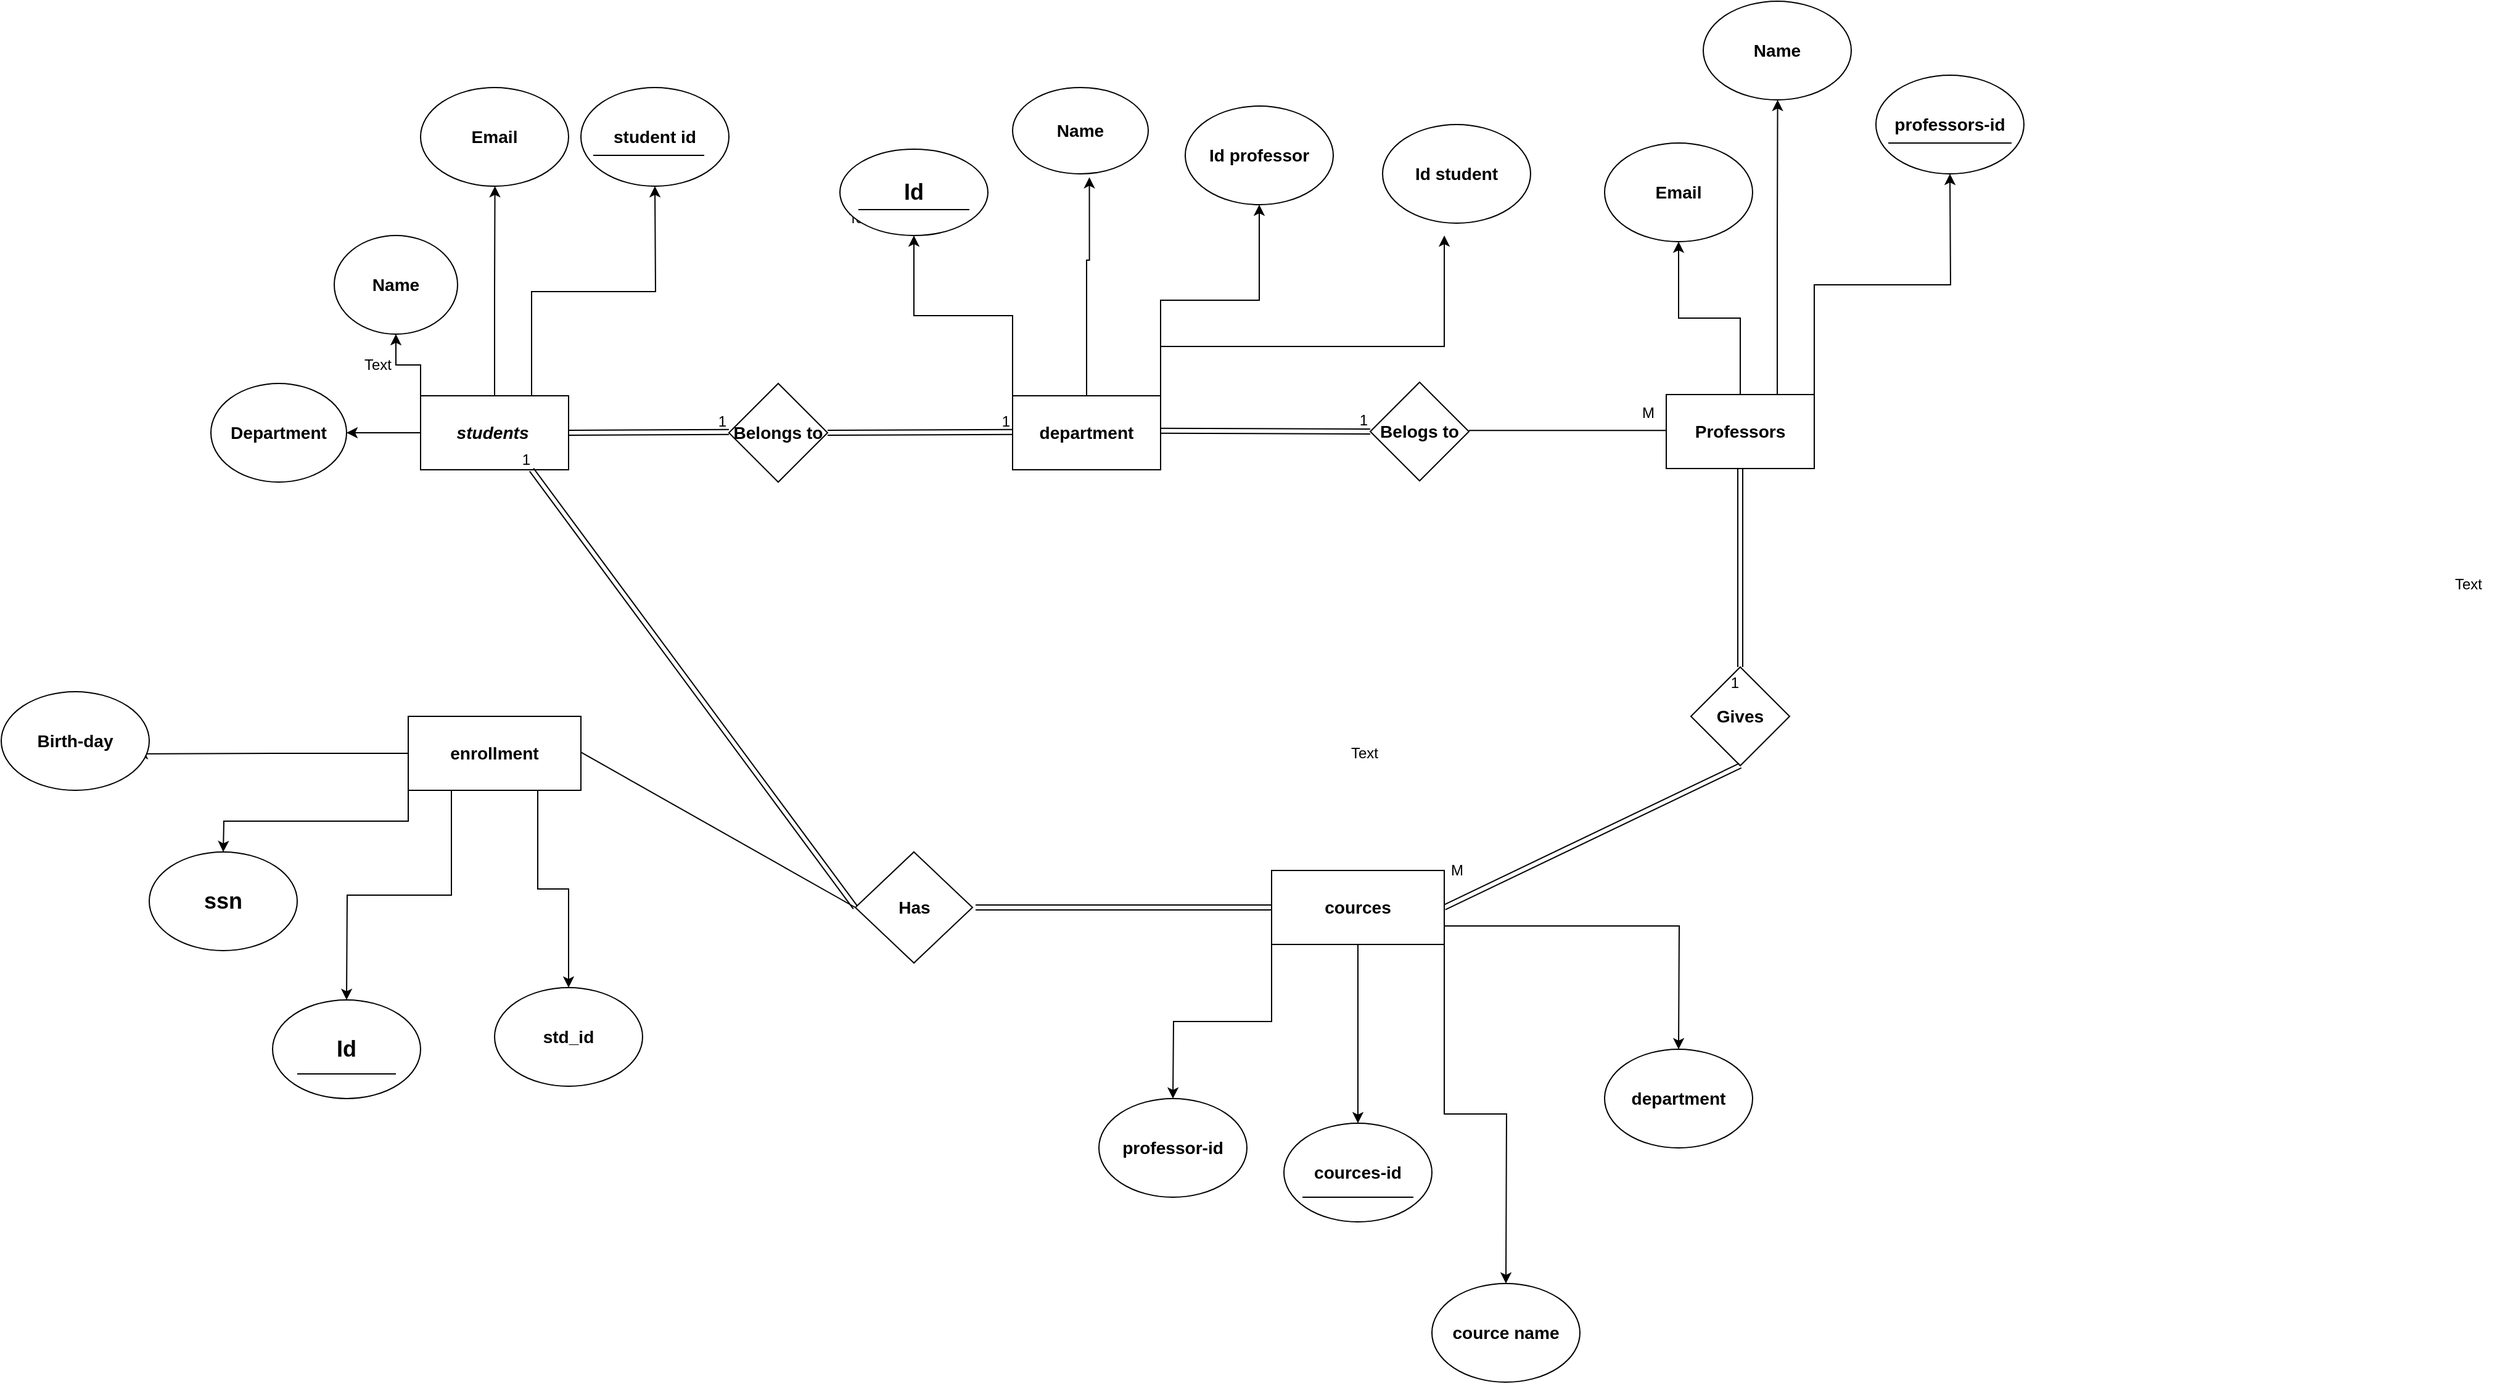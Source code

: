 <mxfile version="26.2.15" pages="2">
  <diagram name="Page-1" id="tbn7fT1gsEIsz8sDN4KA">
    <mxGraphModel dx="3363" dy="2505" grid="1" gridSize="10" guides="1" tooltips="1" connect="1" arrows="1" fold="1" page="1" pageScale="1" pageWidth="850" pageHeight="1100" math="0" shadow="0">
      <root>
        <mxCell id="0" />
        <mxCell id="1" parent="0" />
        <mxCell id="qB5SZHq1FkYnNwqXYdCa-126" style="edgeStyle=orthogonalEdgeStyle;rounded=0;orthogonalLoop=1;jettySize=auto;html=1;exitX=0;exitY=1;exitDx=0;exitDy=0;" parent="1" source="qB5SZHq1FkYnNwqXYdCa-2" edge="1">
          <mxGeometry relative="1" as="geometry">
            <mxPoint x="-120.0" y="410" as="targetPoint" />
          </mxGeometry>
        </mxCell>
        <mxCell id="qB5SZHq1FkYnNwqXYdCa-127" style="edgeStyle=orthogonalEdgeStyle;rounded=0;orthogonalLoop=1;jettySize=auto;html=1;exitX=0.25;exitY=1;exitDx=0;exitDy=0;" parent="1" source="qB5SZHq1FkYnNwqXYdCa-2" edge="1">
          <mxGeometry relative="1" as="geometry">
            <mxPoint x="-20.0" y="530" as="targetPoint" />
          </mxGeometry>
        </mxCell>
        <mxCell id="qB5SZHq1FkYnNwqXYdCa-128" style="edgeStyle=orthogonalEdgeStyle;rounded=0;orthogonalLoop=1;jettySize=auto;html=1;exitX=0.75;exitY=1;exitDx=0;exitDy=0;entryX=0.5;entryY=0;entryDx=0;entryDy=0;" parent="1" source="qB5SZHq1FkYnNwqXYdCa-2" target="qB5SZHq1FkYnNwqXYdCa-121" edge="1">
          <mxGeometry relative="1" as="geometry" />
        </mxCell>
        <mxCell id="qB5SZHq1FkYnNwqXYdCa-129" style="edgeStyle=orthogonalEdgeStyle;rounded=0;orthogonalLoop=1;jettySize=auto;html=1;exitX=0;exitY=0.5;exitDx=0;exitDy=0;" parent="1" source="qB5SZHq1FkYnNwqXYdCa-2" edge="1">
          <mxGeometry relative="1" as="geometry">
            <mxPoint x="-190.0" y="330.385" as="targetPoint" />
          </mxGeometry>
        </mxCell>
        <mxCell id="qB5SZHq1FkYnNwqXYdCa-2" value="&lt;h3&gt;enrollment&lt;/h3&gt;" style="rounded=0;whiteSpace=wrap;html=1;" parent="1" vertex="1">
          <mxGeometry x="30" y="300" width="140" height="60" as="geometry" />
        </mxCell>
        <mxCell id="qB5SZHq1FkYnNwqXYdCa-22" style="edgeStyle=orthogonalEdgeStyle;rounded=0;orthogonalLoop=1;jettySize=auto;html=1;exitX=0;exitY=0;exitDx=0;exitDy=0;entryX=0.5;entryY=1;entryDx=0;entryDy=0;" parent="1" source="qB5SZHq1FkYnNwqXYdCa-6" target="qB5SZHq1FkYnNwqXYdCa-21" edge="1">
          <mxGeometry relative="1" as="geometry" />
        </mxCell>
        <mxCell id="qB5SZHq1FkYnNwqXYdCa-23" style="edgeStyle=orthogonalEdgeStyle;rounded=0;orthogonalLoop=1;jettySize=auto;html=1;exitX=0.5;exitY=0;exitDx=0;exitDy=0;" parent="1" source="qB5SZHq1FkYnNwqXYdCa-6" edge="1">
          <mxGeometry relative="1" as="geometry">
            <mxPoint x="100.294" y="-130" as="targetPoint" />
          </mxGeometry>
        </mxCell>
        <mxCell id="qB5SZHq1FkYnNwqXYdCa-24" style="edgeStyle=orthogonalEdgeStyle;rounded=0;orthogonalLoop=1;jettySize=auto;html=1;exitX=0.75;exitY=0;exitDx=0;exitDy=0;" parent="1" source="qB5SZHq1FkYnNwqXYdCa-6" edge="1">
          <mxGeometry relative="1" as="geometry">
            <mxPoint x="230" y="-130" as="targetPoint" />
          </mxGeometry>
        </mxCell>
        <mxCell id="qB5SZHq1FkYnNwqXYdCa-28" style="edgeStyle=orthogonalEdgeStyle;rounded=0;orthogonalLoop=1;jettySize=auto;html=1;exitX=0;exitY=0.5;exitDx=0;exitDy=0;" parent="1" source="qB5SZHq1FkYnNwqXYdCa-6" target="qB5SZHq1FkYnNwqXYdCa-29" edge="1">
          <mxGeometry relative="1" as="geometry">
            <mxPoint x="-10" y="69.588" as="targetPoint" />
          </mxGeometry>
        </mxCell>
        <mxCell id="qB5SZHq1FkYnNwqXYdCa-6" value="&lt;h3&gt;&lt;b&gt;&amp;nbsp; &amp;nbsp; &amp;nbsp; &amp;nbsp;students&lt;/b&gt;&lt;/h3&gt;" style="rounded=0;whiteSpace=wrap;html=1;align=left;fontStyle=2" parent="1" vertex="1">
          <mxGeometry x="40" y="40" width="120" height="60" as="geometry" />
        </mxCell>
        <mxCell id="qB5SZHq1FkYnNwqXYdCa-8" value="&lt;h3&gt;Belongs to&lt;/h3&gt;" style="rhombus;whiteSpace=wrap;html=1;" parent="1" vertex="1">
          <mxGeometry x="290" y="30" width="80" height="80" as="geometry" />
        </mxCell>
        <mxCell id="qB5SZHq1FkYnNwqXYdCa-36" style="edgeStyle=orthogonalEdgeStyle;rounded=0;orthogonalLoop=1;jettySize=auto;html=1;exitX=0;exitY=0;exitDx=0;exitDy=0;" parent="1" source="qB5SZHq1FkYnNwqXYdCa-15" target="qB5SZHq1FkYnNwqXYdCa-37" edge="1">
          <mxGeometry relative="1" as="geometry">
            <mxPoint x="470" y="-50" as="targetPoint" />
          </mxGeometry>
        </mxCell>
        <mxCell id="qB5SZHq1FkYnNwqXYdCa-41" style="edgeStyle=orthogonalEdgeStyle;rounded=0;orthogonalLoop=1;jettySize=auto;html=1;exitX=1;exitY=0;exitDx=0;exitDy=0;entryX=0.5;entryY=1;entryDx=0;entryDy=0;" parent="1" source="qB5SZHq1FkYnNwqXYdCa-15" target="qB5SZHq1FkYnNwqXYdCa-38" edge="1">
          <mxGeometry relative="1" as="geometry" />
        </mxCell>
        <mxCell id="qB5SZHq1FkYnNwqXYdCa-15" value="&lt;h3&gt;department&lt;/h3&gt;" style="rounded=0;whiteSpace=wrap;html=1;" parent="1" vertex="1">
          <mxGeometry x="520" y="40" width="120" height="60" as="geometry" />
        </mxCell>
        <mxCell id="qB5SZHq1FkYnNwqXYdCa-18" value="Text" style="text;html=1;align=center;verticalAlign=middle;resizable=0;points=[];autosize=1;strokeColor=none;fillColor=none;" parent="1" vertex="1">
          <mxGeometry x="-20" width="50" height="30" as="geometry" />
        </mxCell>
        <mxCell id="qB5SZHq1FkYnNwqXYdCa-19" value="&lt;h3&gt;student id&lt;/h3&gt;" style="ellipse;whiteSpace=wrap;html=1;" parent="1" vertex="1">
          <mxGeometry x="170" y="-210" width="120" height="80" as="geometry" />
        </mxCell>
        <mxCell id="qB5SZHq1FkYnNwqXYdCa-20" value="&lt;h3&gt;Email&lt;/h3&gt;" style="ellipse;whiteSpace=wrap;html=1;" parent="1" vertex="1">
          <mxGeometry x="40" y="-210" width="120" height="80" as="geometry" />
        </mxCell>
        <mxCell id="qB5SZHq1FkYnNwqXYdCa-21" value="&lt;h3&gt;Name&lt;/h3&gt;" style="ellipse;whiteSpace=wrap;html=1;fontStyle=1" parent="1" vertex="1">
          <mxGeometry x="-30" y="-90" width="100" height="80" as="geometry" />
        </mxCell>
        <mxCell id="qB5SZHq1FkYnNwqXYdCa-29" value="&lt;h3&gt;Department&lt;/h3&gt;" style="ellipse;whiteSpace=wrap;html=1;" parent="1" vertex="1">
          <mxGeometry x="-130" y="30" width="110" height="80" as="geometry" />
        </mxCell>
        <mxCell id="qB5SZHq1FkYnNwqXYdCa-32" value="" style="line;strokeWidth=1;rotatable=0;dashed=0;labelPosition=right;align=left;verticalAlign=middle;spacingTop=0;spacingLeft=6;points=[];portConstraint=eastwest;" parent="1" vertex="1">
          <mxGeometry x="180" y="-160" width="90" height="10" as="geometry" />
        </mxCell>
        <mxCell id="qB5SZHq1FkYnNwqXYdCa-38" value="&lt;h3&gt;Id professor&lt;/h3&gt;" style="ellipse;whiteSpace=wrap;html=1;" parent="1" vertex="1">
          <mxGeometry x="660" y="-195" width="120" height="80" as="geometry" />
        </mxCell>
        <mxCell id="qB5SZHq1FkYnNwqXYdCa-39" value="&lt;h3&gt;Name&lt;/h3&gt;" style="ellipse;whiteSpace=wrap;html=1;" parent="1" vertex="1">
          <mxGeometry x="520" y="-210" width="110" height="70" as="geometry" />
        </mxCell>
        <mxCell id="qB5SZHq1FkYnNwqXYdCa-40" style="edgeStyle=orthogonalEdgeStyle;rounded=0;orthogonalLoop=1;jettySize=auto;html=1;entryX=0.566;entryY=1.039;entryDx=0;entryDy=0;entryPerimeter=0;" parent="1" source="qB5SZHq1FkYnNwqXYdCa-15" target="qB5SZHq1FkYnNwqXYdCa-39" edge="1">
          <mxGeometry relative="1" as="geometry">
            <Array as="points">
              <mxPoint x="580" y="-70" />
              <mxPoint x="582" y="-70" />
            </Array>
          </mxGeometry>
        </mxCell>
        <mxCell id="qB5SZHq1FkYnNwqXYdCa-42" value="" style="endArrow=none;html=1;rounded=0;" parent="1" source="qB5SZHq1FkYnNwqXYdCa-37" edge="1">
          <mxGeometry relative="1" as="geometry">
            <mxPoint x="400" y="-110" as="sourcePoint" />
            <mxPoint x="480" y="-109.59" as="targetPoint" />
            <Array as="points" />
          </mxGeometry>
        </mxCell>
        <mxCell id="qB5SZHq1FkYnNwqXYdCa-44" value="" style="endArrow=none;html=1;rounded=0;" parent="1" target="qB5SZHq1FkYnNwqXYdCa-37" edge="1">
          <mxGeometry relative="1" as="geometry">
            <mxPoint x="400" y="-110" as="sourcePoint" />
            <mxPoint x="480" y="-109.59" as="targetPoint" />
            <Array as="points" />
          </mxGeometry>
        </mxCell>
        <mxCell id="qB5SZHq1FkYnNwqXYdCa-45" value="Text" style="edgeLabel;html=1;align=center;verticalAlign=middle;resizable=0;points=[];" parent="qB5SZHq1FkYnNwqXYdCa-44" vertex="1" connectable="0">
          <mxGeometry x="-0.15" y="4" relative="1" as="geometry">
            <mxPoint as="offset" />
          </mxGeometry>
        </mxCell>
        <mxCell id="qB5SZHq1FkYnNwqXYdCa-37" value="&lt;h2&gt;Id&lt;/h2&gt;" style="ellipse;whiteSpace=wrap;html=1;" parent="1" vertex="1">
          <mxGeometry x="380" y="-160" width="120" height="70" as="geometry" />
        </mxCell>
        <mxCell id="qB5SZHq1FkYnNwqXYdCa-57" value="" style="shape=link;html=1;rounded=0;exitX=1;exitY=0.5;exitDx=0;exitDy=0;" parent="1" source="qB5SZHq1FkYnNwqXYdCa-6" edge="1">
          <mxGeometry relative="1" as="geometry">
            <mxPoint x="170" y="69.41" as="sourcePoint" />
            <mxPoint x="290" y="69.41" as="targetPoint" />
          </mxGeometry>
        </mxCell>
        <mxCell id="qB5SZHq1FkYnNwqXYdCa-58" value="1" style="resizable=0;html=1;whiteSpace=wrap;align=right;verticalAlign=bottom;" parent="qB5SZHq1FkYnNwqXYdCa-57" connectable="0" vertex="1">
          <mxGeometry x="1" relative="1" as="geometry" />
        </mxCell>
        <mxCell id="qB5SZHq1FkYnNwqXYdCa-61" value="" style="shape=link;html=1;rounded=0;exitX=1;exitY=0.5;exitDx=0;exitDy=0;" parent="1" source="qB5SZHq1FkYnNwqXYdCa-8" edge="1">
          <mxGeometry relative="1" as="geometry">
            <mxPoint x="380" y="69" as="sourcePoint" />
            <mxPoint x="520" y="69.41" as="targetPoint" />
          </mxGeometry>
        </mxCell>
        <mxCell id="qB5SZHq1FkYnNwqXYdCa-62" value="1" style="resizable=0;html=1;whiteSpace=wrap;align=right;verticalAlign=bottom;" parent="qB5SZHq1FkYnNwqXYdCa-61" connectable="0" vertex="1">
          <mxGeometry x="1" relative="1" as="geometry" />
        </mxCell>
        <mxCell id="qB5SZHq1FkYnNwqXYdCa-63" value="&lt;h3&gt;Id student&lt;/h3&gt;" style="ellipse;whiteSpace=wrap;html=1;" parent="1" vertex="1">
          <mxGeometry x="820" y="-180" width="120" height="80" as="geometry" />
        </mxCell>
        <mxCell id="qB5SZHq1FkYnNwqXYdCa-64" style="edgeStyle=orthogonalEdgeStyle;rounded=0;orthogonalLoop=1;jettySize=auto;html=1;exitX=1;exitY=0.25;exitDx=0;exitDy=0;entryX=0.417;entryY=1.125;entryDx=0;entryDy=0;entryPerimeter=0;" parent="1" source="qB5SZHq1FkYnNwqXYdCa-15" target="qB5SZHq1FkYnNwqXYdCa-63" edge="1">
          <mxGeometry relative="1" as="geometry">
            <Array as="points">
              <mxPoint x="640" />
              <mxPoint x="870" />
            </Array>
          </mxGeometry>
        </mxCell>
        <mxCell id="qB5SZHq1FkYnNwqXYdCa-65" value="" style="line;strokeWidth=1;fillColor=none;align=left;verticalAlign=middle;spacingTop=-1;spacingLeft=3;spacingRight=3;rotatable=0;labelPosition=right;points=[];portConstraint=eastwest;strokeColor=inherit;" parent="1" vertex="1">
          <mxGeometry x="395" y="-115" width="90" height="8" as="geometry" />
        </mxCell>
        <mxCell id="qB5SZHq1FkYnNwqXYdCa-84" style="edgeStyle=orthogonalEdgeStyle;rounded=0;orthogonalLoop=1;jettySize=auto;html=1;entryX=0.5;entryY=1;entryDx=0;entryDy=0;" parent="1" source="qB5SZHq1FkYnNwqXYdCa-66" target="qB5SZHq1FkYnNwqXYdCa-80" edge="1">
          <mxGeometry relative="1" as="geometry" />
        </mxCell>
        <mxCell id="qB5SZHq1FkYnNwqXYdCa-85" style="edgeStyle=orthogonalEdgeStyle;rounded=0;orthogonalLoop=1;jettySize=auto;html=1;exitX=0.75;exitY=0;exitDx=0;exitDy=0;" parent="1" source="qB5SZHq1FkYnNwqXYdCa-66" edge="1">
          <mxGeometry relative="1" as="geometry">
            <mxPoint x="1140.294" y="-200" as="targetPoint" />
          </mxGeometry>
        </mxCell>
        <mxCell id="qB5SZHq1FkYnNwqXYdCa-86" style="edgeStyle=orthogonalEdgeStyle;rounded=0;orthogonalLoop=1;jettySize=auto;html=1;exitX=1;exitY=0;exitDx=0;exitDy=0;" parent="1" source="qB5SZHq1FkYnNwqXYdCa-66" edge="1">
          <mxGeometry relative="1" as="geometry">
            <mxPoint x="1280" y="-140" as="targetPoint" />
          </mxGeometry>
        </mxCell>
        <mxCell id="qB5SZHq1FkYnNwqXYdCa-66" value="&lt;h3&gt;Professors&lt;/h3&gt;" style="rounded=0;whiteSpace=wrap;html=1;" parent="1" vertex="1">
          <mxGeometry x="1050" y="39" width="120" height="60" as="geometry" />
        </mxCell>
        <mxCell id="qB5SZHq1FkYnNwqXYdCa-67" value="&lt;h3&gt;Belogs to&lt;/h3&gt;" style="rhombus;whiteSpace=wrap;html=1;" parent="1" vertex="1">
          <mxGeometry x="810" y="29" width="80" height="80" as="geometry" />
        </mxCell>
        <mxCell id="qB5SZHq1FkYnNwqXYdCa-70" value="Text" style="text;html=1;align=center;verticalAlign=middle;resizable=0;points=[];autosize=1;strokeColor=none;fillColor=none;" parent="1" vertex="1">
          <mxGeometry x="1675" y="178" width="50" height="30" as="geometry" />
        </mxCell>
        <mxCell id="qB5SZHq1FkYnNwqXYdCa-73" value="" style="shape=link;html=1;rounded=0;entryX=0;entryY=0.5;entryDx=0;entryDy=0;" parent="1" target="qB5SZHq1FkYnNwqXYdCa-67" edge="1">
          <mxGeometry relative="1" as="geometry">
            <mxPoint x="640" y="68.41" as="sourcePoint" />
            <mxPoint x="800" y="68.41" as="targetPoint" />
          </mxGeometry>
        </mxCell>
        <mxCell id="qB5SZHq1FkYnNwqXYdCa-74" value="1" style="resizable=0;html=1;whiteSpace=wrap;align=right;verticalAlign=bottom;" parent="qB5SZHq1FkYnNwqXYdCa-73" connectable="0" vertex="1">
          <mxGeometry x="1" relative="1" as="geometry" />
        </mxCell>
        <mxCell id="qB5SZHq1FkYnNwqXYdCa-77" value="&lt;h3&gt;professors-id&lt;/h3&gt;" style="ellipse;whiteSpace=wrap;html=1;" parent="1" vertex="1">
          <mxGeometry x="1220" y="-220" width="120" height="80" as="geometry" />
        </mxCell>
        <mxCell id="qB5SZHq1FkYnNwqXYdCa-79" value="&lt;h3&gt;Name&lt;/h3&gt;" style="ellipse;whiteSpace=wrap;html=1;" parent="1" vertex="1">
          <mxGeometry x="1080" y="-280" width="120" height="80" as="geometry" />
        </mxCell>
        <mxCell id="qB5SZHq1FkYnNwqXYdCa-80" value="&lt;h3&gt;Email&lt;/h3&gt;" style="ellipse;whiteSpace=wrap;html=1;" parent="1" vertex="1">
          <mxGeometry x="1000" y="-165" width="120" height="80" as="geometry" />
        </mxCell>
        <mxCell id="qB5SZHq1FkYnNwqXYdCa-82" value="Text" style="text;html=1;align=center;verticalAlign=middle;resizable=0;points=[];autosize=1;strokeColor=none;fillColor=none;" parent="1" vertex="1">
          <mxGeometry x="780" y="315" width="50" height="30" as="geometry" />
        </mxCell>
        <mxCell id="qB5SZHq1FkYnNwqXYdCa-88" value="" style="endArrow=none;html=1;rounded=0;" parent="1" edge="1">
          <mxGeometry relative="1" as="geometry">
            <mxPoint x="1230" y="-165" as="sourcePoint" />
            <mxPoint x="1330" y="-165" as="targetPoint" />
            <Array as="points">
              <mxPoint x="1290" y="-165" />
            </Array>
          </mxGeometry>
        </mxCell>
        <mxCell id="qB5SZHq1FkYnNwqXYdCa-89" value="&lt;h3&gt;Gives&lt;/h3&gt;" style="rhombus;whiteSpace=wrap;html=1;" parent="1" vertex="1">
          <mxGeometry x="1070" y="260" width="80" height="80" as="geometry" />
        </mxCell>
        <mxCell id="qB5SZHq1FkYnNwqXYdCa-100" value="" style="shape=link;html=1;rounded=0;exitX=0.5;exitY=1;exitDx=0;exitDy=0;" parent="1" source="qB5SZHq1FkYnNwqXYdCa-66" edge="1">
          <mxGeometry relative="1" as="geometry">
            <mxPoint x="1100" y="120" as="sourcePoint" />
            <mxPoint x="1110" y="260" as="targetPoint" />
          </mxGeometry>
        </mxCell>
        <mxCell id="qB5SZHq1FkYnNwqXYdCa-101" value="1" style="resizable=0;html=1;whiteSpace=wrap;align=right;verticalAlign=bottom;" parent="qB5SZHq1FkYnNwqXYdCa-100" connectable="0" vertex="1">
          <mxGeometry x="1" relative="1" as="geometry">
            <mxPoint y="21" as="offset" />
          </mxGeometry>
        </mxCell>
        <mxCell id="qB5SZHq1FkYnNwqXYdCa-102" value="" style="shape=link;html=1;rounded=0;entryX=0.5;entryY=1;entryDx=0;entryDy=0;exitX=1;exitY=0.5;exitDx=0;exitDy=0;" parent="1" source="qB5SZHq1FkYnNwqXYdCa-103" target="qB5SZHq1FkYnNwqXYdCa-89" edge="1">
          <mxGeometry width="100" relative="1" as="geometry">
            <mxPoint x="880" y="470" as="sourcePoint" />
            <mxPoint x="1050" y="440" as="targetPoint" />
          </mxGeometry>
        </mxCell>
        <mxCell id="qB5SZHq1FkYnNwqXYdCa-116" style="edgeStyle=orthogonalEdgeStyle;rounded=0;orthogonalLoop=1;jettySize=auto;html=1;exitX=0;exitY=1;exitDx=0;exitDy=0;" parent="1" source="qB5SZHq1FkYnNwqXYdCa-103" edge="1">
          <mxGeometry relative="1" as="geometry">
            <mxPoint x="650" y="610" as="targetPoint" />
          </mxGeometry>
        </mxCell>
        <mxCell id="qB5SZHq1FkYnNwqXYdCa-117" style="edgeStyle=orthogonalEdgeStyle;rounded=0;orthogonalLoop=1;jettySize=auto;html=1;exitX=0.5;exitY=1;exitDx=0;exitDy=0;" parent="1" source="qB5SZHq1FkYnNwqXYdCa-103" target="qB5SZHq1FkYnNwqXYdCa-114" edge="1">
          <mxGeometry relative="1" as="geometry" />
        </mxCell>
        <mxCell id="qB5SZHq1FkYnNwqXYdCa-118" style="edgeStyle=orthogonalEdgeStyle;rounded=0;orthogonalLoop=1;jettySize=auto;html=1;exitX=1;exitY=1;exitDx=0;exitDy=0;" parent="1" source="qB5SZHq1FkYnNwqXYdCa-103" edge="1">
          <mxGeometry relative="1" as="geometry">
            <mxPoint x="920" y="760" as="targetPoint" />
          </mxGeometry>
        </mxCell>
        <mxCell id="qB5SZHq1FkYnNwqXYdCa-119" style="edgeStyle=orthogonalEdgeStyle;rounded=0;orthogonalLoop=1;jettySize=auto;html=1;exitX=1;exitY=0.75;exitDx=0;exitDy=0;" parent="1" source="qB5SZHq1FkYnNwqXYdCa-103" edge="1">
          <mxGeometry relative="1" as="geometry">
            <mxPoint x="1060" y="570" as="targetPoint" />
          </mxGeometry>
        </mxCell>
        <mxCell id="qB5SZHq1FkYnNwqXYdCa-103" value="&lt;h3&gt;cources&lt;/h3&gt;" style="rounded=0;whiteSpace=wrap;html=1;" parent="1" vertex="1">
          <mxGeometry x="730" y="425" width="140" height="60" as="geometry" />
        </mxCell>
        <mxCell id="qB5SZHq1FkYnNwqXYdCa-106" value="&lt;h3&gt;Has&lt;/h3&gt;" style="rhombus;whiteSpace=wrap;html=1;" parent="1" vertex="1">
          <mxGeometry x="392.5" y="410" width="95" height="90" as="geometry" />
        </mxCell>
        <mxCell id="qB5SZHq1FkYnNwqXYdCa-110" value="" style="shape=link;html=1;rounded=0;exitX=0;exitY=0.5;exitDx=0;exitDy=0;entryX=0.75;entryY=1;entryDx=0;entryDy=0;" parent="1" source="qB5SZHq1FkYnNwqXYdCa-106" target="qB5SZHq1FkYnNwqXYdCa-6" edge="1">
          <mxGeometry relative="1" as="geometry">
            <mxPoint x="200" y="300" as="sourcePoint" />
            <mxPoint x="360" y="300" as="targetPoint" />
          </mxGeometry>
        </mxCell>
        <mxCell id="qB5SZHq1FkYnNwqXYdCa-111" value="1" style="resizable=0;html=1;whiteSpace=wrap;align=right;verticalAlign=bottom;" parent="qB5SZHq1FkYnNwqXYdCa-110" connectable="0" vertex="1">
          <mxGeometry x="1" relative="1" as="geometry" />
        </mxCell>
        <mxCell id="qB5SZHq1FkYnNwqXYdCa-112" value="&lt;h3&gt;cource name&lt;/h3&gt;" style="ellipse;whiteSpace=wrap;html=1;" parent="1" vertex="1">
          <mxGeometry x="860" y="760" width="120" height="80" as="geometry" />
        </mxCell>
        <mxCell id="qB5SZHq1FkYnNwqXYdCa-113" value="&lt;h3&gt;professor-id&lt;/h3&gt;" style="ellipse;whiteSpace=wrap;html=1;" parent="1" vertex="1">
          <mxGeometry x="590" y="610" width="120" height="80" as="geometry" />
        </mxCell>
        <mxCell id="qB5SZHq1FkYnNwqXYdCa-114" value="&lt;h3&gt;cources-id&lt;/h3&gt;" style="ellipse;whiteSpace=wrap;html=1;" parent="1" vertex="1">
          <mxGeometry x="740" y="630" width="120" height="80" as="geometry" />
        </mxCell>
        <mxCell id="qB5SZHq1FkYnNwqXYdCa-115" value="&lt;h3&gt;department&lt;/h3&gt;" style="ellipse;whiteSpace=wrap;html=1;" parent="1" vertex="1">
          <mxGeometry x="1000" y="570" width="120" height="80" as="geometry" />
        </mxCell>
        <mxCell id="qB5SZHq1FkYnNwqXYdCa-120" value="" style="shape=link;html=1;rounded=0;entryX=0;entryY=0.5;entryDx=0;entryDy=0;" parent="1" target="qB5SZHq1FkYnNwqXYdCa-103" edge="1">
          <mxGeometry width="100" relative="1" as="geometry">
            <mxPoint x="490" y="455" as="sourcePoint" />
            <mxPoint x="660" y="454.23" as="targetPoint" />
          </mxGeometry>
        </mxCell>
        <mxCell id="qB5SZHq1FkYnNwqXYdCa-121" value="&lt;h3&gt;std_id&lt;/h3&gt;" style="ellipse;whiteSpace=wrap;html=1;" parent="1" vertex="1">
          <mxGeometry x="100" y="520" width="120" height="80" as="geometry" />
        </mxCell>
        <mxCell id="qB5SZHq1FkYnNwqXYdCa-122" value="&lt;h2&gt;Id&lt;/h2&gt;" style="ellipse;whiteSpace=wrap;html=1;" parent="1" vertex="1">
          <mxGeometry x="-80" y="530" width="120" height="80" as="geometry" />
        </mxCell>
        <mxCell id="qB5SZHq1FkYnNwqXYdCa-123" value="&lt;h3&gt;Birth-day&lt;/h3&gt;" style="ellipse;whiteSpace=wrap;html=1;" parent="1" vertex="1">
          <mxGeometry x="-300" y="280" width="120" height="80" as="geometry" />
        </mxCell>
        <mxCell id="qB5SZHq1FkYnNwqXYdCa-124" value="&lt;h2&gt;ssn&lt;/h2&gt;" style="ellipse;whiteSpace=wrap;html=1;" parent="1" vertex="1">
          <mxGeometry x="-180" y="410" width="120" height="80" as="geometry" />
        </mxCell>
        <mxCell id="qB5SZHq1FkYnNwqXYdCa-130" value="" style="line;strokeWidth=1;rotatable=0;dashed=0;labelPosition=right;align=left;verticalAlign=middle;spacingTop=0;spacingLeft=6;points=[];portConstraint=eastwest;" parent="1" vertex="1">
          <mxGeometry x="755" y="660" width="90" height="60" as="geometry" />
        </mxCell>
        <mxCell id="qB5SZHq1FkYnNwqXYdCa-131" value="" style="endArrow=none;html=1;rounded=0;" parent="1" edge="1">
          <mxGeometry relative="1" as="geometry">
            <mxPoint x="-60" y="590" as="sourcePoint" />
            <mxPoint x="10" y="590" as="targetPoint" />
            <Array as="points">
              <mxPoint x="20" y="590" />
            </Array>
          </mxGeometry>
        </mxCell>
        <mxCell id="qB5SZHq1FkYnNwqXYdCa-132" value="M" style="text;html=1;align=center;verticalAlign=middle;resizable=0;points=[];autosize=1;strokeColor=none;fillColor=none;" parent="1" vertex="1">
          <mxGeometry x="865" y="410" width="30" height="30" as="geometry" />
        </mxCell>
        <mxCell id="VL-wNMFl7S3tXc-pe_jw-1" value="" style="endArrow=none;html=1;rounded=0;entryX=0;entryY=0.5;entryDx=0;entryDy=0;" edge="1" parent="1" target="qB5SZHq1FkYnNwqXYdCa-106">
          <mxGeometry relative="1" as="geometry">
            <mxPoint x="170" y="329.09" as="sourcePoint" />
            <mxPoint x="330" y="329.09" as="targetPoint" />
          </mxGeometry>
        </mxCell>
        <mxCell id="VL-wNMFl7S3tXc-pe_jw-2" value="" style="endArrow=none;html=1;rounded=0;" edge="1" parent="1">
          <mxGeometry relative="1" as="geometry">
            <mxPoint x="890" y="68.09" as="sourcePoint" />
            <mxPoint x="1050" y="68.09" as="targetPoint" />
          </mxGeometry>
        </mxCell>
        <mxCell id="VL-wNMFl7S3tXc-pe_jw-3" value="M" style="text;html=1;align=center;verticalAlign=middle;resizable=0;points=[];autosize=1;strokeColor=none;fillColor=none;" vertex="1" parent="1">
          <mxGeometry x="1020" y="39" width="30" height="30" as="geometry" />
        </mxCell>
      </root>
    </mxGraphModel>
  </diagram>
  <diagram id="PTqDaM6qseNOtMOx7u4P" name="Page-2">
    <mxGraphModel dx="1005" dy="562" grid="1" gridSize="10" guides="1" tooltips="1" connect="1" arrows="1" fold="1" page="1" pageScale="1" pageWidth="850" pageHeight="1100" math="0" shadow="0">
      <root>
        <mxCell id="0" />
        <mxCell id="1" parent="0" />
        <mxCell id="9Jtg441duoRpAcbk1e0Q-11" value="" style="endArrow=none;html=1;rounded=0;" parent="1" edge="1">
          <mxGeometry relative="1" as="geometry">
            <mxPoint x="40" y="360" as="sourcePoint" />
            <mxPoint x="480" y="360" as="targetPoint" />
          </mxGeometry>
        </mxCell>
        <mxCell id="9Jtg441duoRpAcbk1e0Q-12" value="" style="endArrow=none;html=1;rounded=0;" parent="1" edge="1">
          <mxGeometry relative="1" as="geometry">
            <mxPoint x="40" y="430" as="sourcePoint" />
            <mxPoint x="40" y="360" as="targetPoint" />
          </mxGeometry>
        </mxCell>
        <mxCell id="9Jtg441duoRpAcbk1e0Q-13" value="" style="endArrow=none;html=1;rounded=0;" parent="1" edge="1">
          <mxGeometry relative="1" as="geometry">
            <mxPoint x="38.95" y="430" as="sourcePoint" />
            <mxPoint x="478.95" y="430" as="targetPoint" />
          </mxGeometry>
        </mxCell>
        <mxCell id="9Jtg441duoRpAcbk1e0Q-14" value="" style="endArrow=none;html=1;rounded=0;" parent="1" edge="1">
          <mxGeometry relative="1" as="geometry">
            <mxPoint x="480" y="430" as="sourcePoint" />
            <mxPoint x="480" y="360" as="targetPoint" />
            <Array as="points" />
          </mxGeometry>
        </mxCell>
        <mxCell id="9Jtg441duoRpAcbk1e0Q-15" value="" style="endArrow=none;html=1;rounded=0;" parent="1" edge="1">
          <mxGeometry relative="1" as="geometry">
            <mxPoint x="130" y="430" as="sourcePoint" />
            <mxPoint x="130" y="360" as="targetPoint" />
          </mxGeometry>
        </mxCell>
        <mxCell id="9Jtg441duoRpAcbk1e0Q-16" value="" style="endArrow=none;html=1;rounded=0;" parent="1" edge="1">
          <mxGeometry relative="1" as="geometry">
            <mxPoint x="240" y="430" as="sourcePoint" />
            <mxPoint x="240" y="360" as="targetPoint" />
          </mxGeometry>
        </mxCell>
        <mxCell id="9Jtg441duoRpAcbk1e0Q-19" value="" style="endArrow=none;html=1;rounded=0;" parent="1" edge="1">
          <mxGeometry relative="1" as="geometry">
            <mxPoint x="360" y="430" as="sourcePoint" />
            <mxPoint x="360" y="360" as="targetPoint" />
          </mxGeometry>
        </mxCell>
        <mxCell id="9Jtg441duoRpAcbk1e0Q-24" value="&lt;h3&gt;Name&lt;/h3&gt;" style="text;html=1;align=center;verticalAlign=middle;resizable=0;points=[];autosize=1;strokeColor=none;fillColor=none;" parent="1" vertex="1">
          <mxGeometry x="50" y="363" width="60" height="60" as="geometry" />
        </mxCell>
        <mxCell id="9Jtg441duoRpAcbk1e0Q-120" style="edgeStyle=orthogonalEdgeStyle;rounded=0;orthogonalLoop=1;jettySize=auto;html=1;" parent="1" source="9Jtg441duoRpAcbk1e0Q-25" target="9Jtg441duoRpAcbk1e0Q-41" edge="1">
          <mxGeometry relative="1" as="geometry">
            <Array as="points">
              <mxPoint x="180" y="490" />
              <mxPoint x="90" y="490" />
            </Array>
          </mxGeometry>
        </mxCell>
        <mxCell id="9Jtg441duoRpAcbk1e0Q-25" value="&lt;h3&gt;student-Id&lt;/h3&gt;" style="text;html=1;align=center;verticalAlign=middle;resizable=0;points=[];autosize=1;strokeColor=none;fillColor=none;" parent="1" vertex="1">
          <mxGeometry x="135" y="363" width="90" height="60" as="geometry" />
        </mxCell>
        <mxCell id="9Jtg441duoRpAcbk1e0Q-26" value="&lt;h3&gt;email&lt;/h3&gt;" style="text;html=1;align=center;verticalAlign=middle;resizable=0;points=[];autosize=1;strokeColor=none;fillColor=none;" parent="1" vertex="1">
          <mxGeometry x="270" y="363" width="60" height="60" as="geometry" />
        </mxCell>
        <mxCell id="9Jtg441duoRpAcbk1e0Q-27" value="&lt;h3&gt;department&lt;/h3&gt;" style="text;html=1;align=center;verticalAlign=middle;resizable=0;points=[];autosize=1;strokeColor=none;fillColor=none;" parent="1" vertex="1">
          <mxGeometry x="375" y="363" width="100" height="60" as="geometry" />
        </mxCell>
        <mxCell id="9Jtg441duoRpAcbk1e0Q-29" value="" style="endArrow=none;html=1;rounded=0;" parent="1" edge="1">
          <mxGeometry relative="1" as="geometry">
            <mxPoint x="40" y="505" as="sourcePoint" />
            <mxPoint x="240" y="505" as="targetPoint" />
          </mxGeometry>
        </mxCell>
        <mxCell id="9Jtg441duoRpAcbk1e0Q-30" value="" style="endArrow=none;html=1;rounded=0;" parent="1" edge="1">
          <mxGeometry relative="1" as="geometry">
            <mxPoint x="40" y="575" as="sourcePoint" />
            <mxPoint x="40" y="505" as="targetPoint" />
          </mxGeometry>
        </mxCell>
        <mxCell id="9Jtg441duoRpAcbk1e0Q-31" value="" style="endArrow=none;html=1;rounded=0;" parent="1" edge="1">
          <mxGeometry relative="1" as="geometry">
            <mxPoint x="40" y="575" as="sourcePoint" />
            <mxPoint x="240" y="575" as="targetPoint" />
          </mxGeometry>
        </mxCell>
        <mxCell id="9Jtg441duoRpAcbk1e0Q-33" value="" style="endArrow=none;html=1;rounded=0;" parent="1" edge="1">
          <mxGeometry relative="1" as="geometry">
            <mxPoint x="130" y="575" as="sourcePoint" />
            <mxPoint x="130" y="505" as="targetPoint" />
          </mxGeometry>
        </mxCell>
        <mxCell id="9Jtg441duoRpAcbk1e0Q-34" value="" style="endArrow=none;html=1;rounded=0;" parent="1" edge="1">
          <mxGeometry relative="1" as="geometry">
            <mxPoint x="240" y="575" as="sourcePoint" />
            <mxPoint x="240" y="505" as="targetPoint" />
          </mxGeometry>
        </mxCell>
        <mxCell id="9Jtg441duoRpAcbk1e0Q-41" value="&lt;h3&gt;student-Id&lt;/h3&gt;" style="text;html=1;align=center;verticalAlign=middle;resizable=0;points=[];autosize=1;strokeColor=none;fillColor=none;" parent="1" vertex="1">
          <mxGeometry x="45" y="509" width="90" height="60" as="geometry" />
        </mxCell>
        <mxCell id="9Jtg441duoRpAcbk1e0Q-119" style="edgeStyle=orthogonalEdgeStyle;rounded=0;orthogonalLoop=1;jettySize=auto;html=1;exitX=0.45;exitY=1.006;exitDx=0;exitDy=0;exitPerimeter=0;" parent="1" source="9Jtg441duoRpAcbk1e0Q-95" edge="1">
          <mxGeometry relative="1" as="geometry">
            <mxPoint x="430.0" y="430" as="targetPoint" />
            <mxPoint x="180" y="610" as="sourcePoint" />
            <Array as="points">
              <mxPoint x="99" y="610" />
              <mxPoint x="90" y="610" />
              <mxPoint x="90" y="620" />
              <mxPoint x="190" y="620" />
              <mxPoint x="190" y="600" />
              <mxPoint x="431" y="600" />
              <mxPoint x="431" y="430" />
            </Array>
          </mxGeometry>
        </mxCell>
        <mxCell id="9Jtg441duoRpAcbk1e0Q-42" value="&lt;h3&gt;course-Id&lt;/h3&gt;" style="text;html=1;align=center;verticalAlign=middle;resizable=0;points=[];autosize=1;strokeColor=none;fillColor=none;" parent="1" vertex="1">
          <mxGeometry x="145" y="509" width="90" height="60" as="geometry" />
        </mxCell>
        <mxCell id="9Jtg441duoRpAcbk1e0Q-43" value="" style="endArrow=none;html=1;rounded=0;" parent="1" edge="1">
          <mxGeometry relative="1" as="geometry">
            <mxPoint x="45" y="627" as="sourcePoint" />
            <mxPoint x="245" y="627" as="targetPoint" />
          </mxGeometry>
        </mxCell>
        <mxCell id="9Jtg441duoRpAcbk1e0Q-44" value="" style="endArrow=none;html=1;rounded=0;" parent="1" edge="1">
          <mxGeometry relative="1" as="geometry">
            <mxPoint x="45" y="697" as="sourcePoint" />
            <mxPoint x="45" y="627" as="targetPoint" />
            <Array as="points">
              <mxPoint x="45" y="667" />
            </Array>
          </mxGeometry>
        </mxCell>
        <mxCell id="9Jtg441duoRpAcbk1e0Q-45" value="" style="endArrow=none;html=1;rounded=0;" parent="1" edge="1">
          <mxGeometry relative="1" as="geometry">
            <mxPoint x="45" y="697" as="sourcePoint" />
            <mxPoint x="245" y="697" as="targetPoint" />
          </mxGeometry>
        </mxCell>
        <mxCell id="9Jtg441duoRpAcbk1e0Q-46" value="" style="endArrow=none;html=1;rounded=0;" parent="1" edge="1">
          <mxGeometry relative="1" as="geometry">
            <mxPoint x="131.85" y="695" as="sourcePoint" />
            <mxPoint x="131.85" y="625" as="targetPoint" />
          </mxGeometry>
        </mxCell>
        <mxCell id="9Jtg441duoRpAcbk1e0Q-47" value="" style="endArrow=none;html=1;rounded=0;" parent="1" edge="1">
          <mxGeometry relative="1" as="geometry">
            <mxPoint x="245" y="697" as="sourcePoint" />
            <mxPoint x="245" y="627" as="targetPoint" />
          </mxGeometry>
        </mxCell>
        <mxCell id="9Jtg441duoRpAcbk1e0Q-52" value="&lt;h3&gt;Name&lt;/h3&gt;" style="text;html=1;align=center;verticalAlign=middle;resizable=0;points=[];autosize=1;strokeColor=none;fillColor=none;" parent="1" vertex="1">
          <mxGeometry x="160" y="632" width="60" height="60" as="geometry" />
        </mxCell>
        <mxCell id="9Jtg441duoRpAcbk1e0Q-53" value="&lt;h2&gt;Id&lt;/h2&gt;" style="text;html=1;align=center;verticalAlign=middle;resizable=0;points=[];autosize=1;strokeColor=none;fillColor=none;" parent="1" vertex="1">
          <mxGeometry x="70" y="630" width="40" height="60" as="geometry" />
        </mxCell>
        <mxCell id="9Jtg441duoRpAcbk1e0Q-54" value="" style="endArrow=none;html=1;rounded=0;" parent="1" edge="1">
          <mxGeometry relative="1" as="geometry">
            <mxPoint x="33.95" y="769" as="sourcePoint" />
            <mxPoint x="473.95" y="769" as="targetPoint" />
          </mxGeometry>
        </mxCell>
        <mxCell id="9Jtg441duoRpAcbk1e0Q-55" value="" style="endArrow=none;html=1;rounded=0;" parent="1" edge="1">
          <mxGeometry relative="1" as="geometry">
            <mxPoint x="33.95" y="839" as="sourcePoint" />
            <mxPoint x="33.95" y="769" as="targetPoint" />
          </mxGeometry>
        </mxCell>
        <mxCell id="9Jtg441duoRpAcbk1e0Q-56" value="" style="endArrow=none;html=1;rounded=0;" parent="1" edge="1">
          <mxGeometry relative="1" as="geometry">
            <mxPoint x="33.95" y="839" as="sourcePoint" />
            <mxPoint x="473.95" y="839" as="targetPoint" />
          </mxGeometry>
        </mxCell>
        <mxCell id="9Jtg441duoRpAcbk1e0Q-57" value="" style="endArrow=none;html=1;rounded=0;" parent="1" edge="1">
          <mxGeometry relative="1" as="geometry">
            <mxPoint x="473.95" y="839" as="sourcePoint" />
            <mxPoint x="473.95" y="769" as="targetPoint" />
            <Array as="points" />
          </mxGeometry>
        </mxCell>
        <mxCell id="9Jtg441duoRpAcbk1e0Q-58" value="" style="endArrow=none;html=1;rounded=0;" parent="1" edge="1">
          <mxGeometry relative="1" as="geometry">
            <mxPoint x="123.95" y="839" as="sourcePoint" />
            <mxPoint x="123.95" y="769" as="targetPoint" />
          </mxGeometry>
        </mxCell>
        <mxCell id="9Jtg441duoRpAcbk1e0Q-59" value="" style="endArrow=none;html=1;rounded=0;" parent="1" edge="1">
          <mxGeometry relative="1" as="geometry">
            <mxPoint x="233.95" y="839" as="sourcePoint" />
            <mxPoint x="233.95" y="769" as="targetPoint" />
          </mxGeometry>
        </mxCell>
        <mxCell id="9Jtg441duoRpAcbk1e0Q-60" value="" style="endArrow=none;html=1;rounded=0;" parent="1" edge="1">
          <mxGeometry relative="1" as="geometry">
            <mxPoint x="353.95" y="839" as="sourcePoint" />
            <mxPoint x="353.95" y="769" as="targetPoint" />
          </mxGeometry>
        </mxCell>
        <mxCell id="9Jtg441duoRpAcbk1e0Q-61" value="&lt;h3&gt;Professer-Id&lt;/h3&gt;" style="text;html=1;align=center;verticalAlign=middle;resizable=0;points=[];autosize=1;strokeColor=none;fillColor=none;" parent="1" vertex="1">
          <mxGeometry x="22.9" y="772" width="110" height="60" as="geometry" />
        </mxCell>
        <mxCell id="9Jtg441duoRpAcbk1e0Q-62" value="&lt;h3&gt;Name&lt;/h3&gt;" style="text;html=1;align=center;verticalAlign=middle;resizable=0;points=[];autosize=1;strokeColor=none;fillColor=none;" parent="1" vertex="1">
          <mxGeometry x="143.95" y="772" width="60" height="60" as="geometry" />
        </mxCell>
        <mxCell id="9Jtg441duoRpAcbk1e0Q-63" value="&lt;h3&gt;email&lt;/h3&gt;" style="text;html=1;align=center;verticalAlign=middle;resizable=0;points=[];autosize=1;strokeColor=none;fillColor=none;" parent="1" vertex="1">
          <mxGeometry x="263.95" y="772" width="60" height="60" as="geometry" />
        </mxCell>
        <mxCell id="9Jtg441duoRpAcbk1e0Q-123" style="edgeStyle=orthogonalEdgeStyle;rounded=0;orthogonalLoop=1;jettySize=auto;html=1;" parent="1" edge="1">
          <mxGeometry relative="1" as="geometry">
            <mxPoint x="120" y="690" as="targetPoint" />
            <mxPoint x="420" y="770" as="sourcePoint" />
            <Array as="points">
              <mxPoint x="419" y="720" />
              <mxPoint x="121" y="720" />
              <mxPoint x="121" y="690" />
            </Array>
          </mxGeometry>
        </mxCell>
        <mxCell id="9Jtg441duoRpAcbk1e0Q-64" value="&lt;h3&gt;department-Id&lt;/h3&gt;" style="text;html=1;align=center;verticalAlign=middle;resizable=0;points=[];autosize=1;strokeColor=none;fillColor=none;" parent="1" vertex="1">
          <mxGeometry x="358.95" y="772" width="120" height="60" as="geometry" />
        </mxCell>
        <mxCell id="9Jtg441duoRpAcbk1e0Q-65" value="" style="endArrow=none;html=1;rounded=0;" parent="1" edge="1">
          <mxGeometry relative="1" as="geometry">
            <mxPoint x="40" y="889" as="sourcePoint" />
            <mxPoint x="360" y="889" as="targetPoint" />
          </mxGeometry>
        </mxCell>
        <mxCell id="9Jtg441duoRpAcbk1e0Q-66" value="" style="endArrow=none;html=1;rounded=0;" parent="1" source="9Jtg441duoRpAcbk1e0Q-75" edge="1">
          <mxGeometry relative="1" as="geometry">
            <mxPoint x="45" y="959" as="sourcePoint" />
            <mxPoint x="45" y="889" as="targetPoint" />
          </mxGeometry>
        </mxCell>
        <mxCell id="9Jtg441duoRpAcbk1e0Q-67" value="" style="endArrow=none;html=1;rounded=0;" parent="1" edge="1">
          <mxGeometry relative="1" as="geometry">
            <mxPoint x="40" y="959" as="sourcePoint" />
            <mxPoint x="360" y="959" as="targetPoint" />
          </mxGeometry>
        </mxCell>
        <mxCell id="9Jtg441duoRpAcbk1e0Q-69" value="" style="endArrow=none;html=1;rounded=0;" parent="1" edge="1">
          <mxGeometry relative="1" as="geometry">
            <mxPoint x="135" y="959" as="sourcePoint" />
            <mxPoint x="135" y="889" as="targetPoint" />
          </mxGeometry>
        </mxCell>
        <mxCell id="9Jtg441duoRpAcbk1e0Q-70" value="" style="endArrow=none;html=1;rounded=0;" parent="1" edge="1">
          <mxGeometry relative="1" as="geometry">
            <mxPoint x="245" y="959" as="sourcePoint" />
            <mxPoint x="245" y="889" as="targetPoint" />
          </mxGeometry>
        </mxCell>
        <mxCell id="9Jtg441duoRpAcbk1e0Q-71" value="" style="endArrow=none;html=1;rounded=0;" parent="1" edge="1">
          <mxGeometry relative="1" as="geometry">
            <mxPoint x="360" y="959" as="sourcePoint" />
            <mxPoint x="360" y="889" as="targetPoint" />
          </mxGeometry>
        </mxCell>
        <mxCell id="9Jtg441duoRpAcbk1e0Q-72" value="&lt;h3&gt;courses-Id&lt;/h3&gt;" style="text;html=1;align=center;verticalAlign=middle;resizable=0;points=[];autosize=1;strokeColor=none;fillColor=none;" parent="1" vertex="1">
          <mxGeometry x="140" y="892" width="90" height="60" as="geometry" />
        </mxCell>
        <mxCell id="9Jtg441duoRpAcbk1e0Q-73" value="&lt;h3&gt;professor-Id&lt;/h3&gt;" style="text;html=1;align=center;verticalAlign=middle;resizable=0;points=[];autosize=1;strokeColor=none;fillColor=none;" parent="1" vertex="1">
          <mxGeometry x="250" y="892" width="110" height="60" as="geometry" />
        </mxCell>
        <mxCell id="9Jtg441duoRpAcbk1e0Q-75" value="&lt;h3&gt;courses name&lt;/h3&gt;" style="text;html=1;align=center;verticalAlign=middle;resizable=0;points=[];autosize=1;strokeColor=none;fillColor=none;" parent="1" vertex="1">
          <mxGeometry x="30" y="892" width="120" height="60" as="geometry" />
        </mxCell>
        <mxCell id="9Jtg441duoRpAcbk1e0Q-78" value="" style="endArrow=none;html=1;rounded=0;" parent="1" edge="1">
          <mxGeometry relative="1" as="geometry">
            <mxPoint x="40" y="889" as="sourcePoint" />
            <mxPoint x="40" y="959" as="targetPoint" />
          </mxGeometry>
        </mxCell>
        <mxCell id="9Jtg441duoRpAcbk1e0Q-79" value="" style="endArrow=none;html=1;rounded=0;" parent="1" edge="1">
          <mxGeometry relative="1" as="geometry">
            <mxPoint x="37.9" y="1019" as="sourcePoint" />
            <mxPoint x="580" y="1019" as="targetPoint" />
          </mxGeometry>
        </mxCell>
        <mxCell id="9Jtg441duoRpAcbk1e0Q-80" value="" style="endArrow=none;html=1;rounded=0;" parent="1" edge="1">
          <mxGeometry relative="1" as="geometry">
            <mxPoint x="37.9" y="1089" as="sourcePoint" />
            <mxPoint x="37.9" y="1019" as="targetPoint" />
          </mxGeometry>
        </mxCell>
        <mxCell id="9Jtg441duoRpAcbk1e0Q-81" value="" style="endArrow=none;html=1;rounded=0;" parent="1" edge="1">
          <mxGeometry relative="1" as="geometry">
            <mxPoint x="37.9" y="1089" as="sourcePoint" />
            <mxPoint x="580" y="1089" as="targetPoint" />
          </mxGeometry>
        </mxCell>
        <mxCell id="9Jtg441duoRpAcbk1e0Q-83" value="" style="endArrow=none;html=1;rounded=0;" parent="1" edge="1">
          <mxGeometry relative="1" as="geometry">
            <mxPoint x="127.9" y="1089" as="sourcePoint" />
            <mxPoint x="127.9" y="1019" as="targetPoint" />
          </mxGeometry>
        </mxCell>
        <mxCell id="9Jtg441duoRpAcbk1e0Q-84" value="" style="endArrow=none;html=1;rounded=0;" parent="1" edge="1">
          <mxGeometry relative="1" as="geometry">
            <mxPoint x="237.9" y="1089" as="sourcePoint" />
            <mxPoint x="237.9" y="1019" as="targetPoint" />
          </mxGeometry>
        </mxCell>
        <mxCell id="9Jtg441duoRpAcbk1e0Q-85" value="" style="endArrow=none;html=1;rounded=0;" parent="1" edge="1">
          <mxGeometry relative="1" as="geometry">
            <mxPoint x="357.9" y="1089" as="sourcePoint" />
            <mxPoint x="357.9" y="1019" as="targetPoint" />
          </mxGeometry>
        </mxCell>
        <mxCell id="9Jtg441duoRpAcbk1e0Q-86" value="&lt;h3&gt;ID&lt;/h3&gt;" style="text;html=1;align=center;verticalAlign=middle;resizable=0;points=[];autosize=1;strokeColor=none;fillColor=none;" parent="1" vertex="1">
          <mxGeometry x="57.9" y="1022" width="40" height="60" as="geometry" />
        </mxCell>
        <mxCell id="9Jtg441duoRpAcbk1e0Q-87" value="&lt;h3&gt;student-Id&lt;/h3&gt;" style="text;html=1;align=center;verticalAlign=middle;resizable=0;points=[];autosize=1;strokeColor=none;fillColor=none;" parent="1" vertex="1">
          <mxGeometry x="132.9" y="1022" width="90" height="60" as="geometry" />
        </mxCell>
        <mxCell id="9Jtg441duoRpAcbk1e0Q-88" value="&lt;h3&gt;Name&lt;/h3&gt;" style="text;html=1;align=center;verticalAlign=middle;resizable=0;points=[];autosize=1;strokeColor=none;fillColor=none;" parent="1" vertex="1">
          <mxGeometry x="267.9" y="1022" width="60" height="60" as="geometry" />
        </mxCell>
        <mxCell id="9Jtg441duoRpAcbk1e0Q-89" value="&lt;h3&gt;SSN&lt;/h3&gt;" style="text;html=1;align=center;verticalAlign=middle;resizable=0;points=[];autosize=1;strokeColor=none;fillColor=none;" parent="1" vertex="1">
          <mxGeometry x="397.9" y="1022" width="50" height="60" as="geometry" />
        </mxCell>
        <mxCell id="9Jtg441duoRpAcbk1e0Q-90" value="" style="endArrow=none;html=1;rounded=0;" parent="1" edge="1">
          <mxGeometry relative="1" as="geometry">
            <mxPoint x="480" y="1019" as="sourcePoint" />
            <mxPoint x="480" y="1089" as="targetPoint" />
          </mxGeometry>
        </mxCell>
        <mxCell id="9Jtg441duoRpAcbk1e0Q-91" value="" style="endArrow=none;html=1;rounded=0;" parent="1" edge="1">
          <mxGeometry relative="1" as="geometry">
            <mxPoint x="580" y="1089" as="sourcePoint" />
            <mxPoint x="580" y="1019" as="targetPoint" />
          </mxGeometry>
        </mxCell>
        <mxCell id="9Jtg441duoRpAcbk1e0Q-92" value="&lt;h3&gt;Birth-day&lt;/h3&gt;" style="text;html=1;align=center;verticalAlign=middle;resizable=0;points=[];autosize=1;strokeColor=none;fillColor=none;" parent="1" vertex="1">
          <mxGeometry x="485" y="1022" width="90" height="60" as="geometry" />
        </mxCell>
        <mxCell id="9Jtg441duoRpAcbk1e0Q-93" value="&lt;h2&gt;Students&lt;/h2&gt;" style="text;html=1;align=center;verticalAlign=middle;resizable=0;points=[];autosize=1;strokeColor=none;fillColor=none;" parent="1" vertex="1">
          <mxGeometry x="35" y="303" width="100" height="60" as="geometry" />
        </mxCell>
        <mxCell id="9Jtg441duoRpAcbk1e0Q-94" value="&lt;h2&gt;Has-course&lt;/h2&gt;" style="text;html=1;align=center;verticalAlign=middle;resizable=0;points=[];autosize=1;strokeColor=none;fillColor=none;" parent="1" vertex="1">
          <mxGeometry x="35" y="440" width="120" height="60" as="geometry" />
        </mxCell>
        <mxCell id="9Jtg441duoRpAcbk1e0Q-95" value="&lt;h2&gt;Department&lt;/h2&gt;" style="text;html=1;align=center;verticalAlign=middle;resizable=0;points=[];autosize=1;strokeColor=none;fillColor=none;" parent="1" vertex="1">
          <mxGeometry x="40.0" y="570" width="120" height="60" as="geometry" />
        </mxCell>
        <mxCell id="9Jtg441duoRpAcbk1e0Q-96" value="&lt;h2&gt;Professors&lt;/h2&gt;" style="text;html=1;align=center;verticalAlign=middle;resizable=0;points=[];autosize=1;strokeColor=none;fillColor=none;" parent="1" vertex="1">
          <mxGeometry x="30" y="710" width="120" height="60" as="geometry" />
        </mxCell>
        <mxCell id="9Jtg441duoRpAcbk1e0Q-98" value="&lt;h2&gt;courses&lt;/h2&gt;" style="text;html=1;align=center;verticalAlign=middle;resizable=0;points=[];autosize=1;strokeColor=none;fillColor=none;" parent="1" vertex="1">
          <mxGeometry x="30" y="840" width="90" height="60" as="geometry" />
        </mxCell>
        <mxCell id="9Jtg441duoRpAcbk1e0Q-99" value="&lt;h2&gt;Enrollment&lt;/h2&gt;" style="text;html=1;align=center;verticalAlign=middle;resizable=0;points=[];autosize=1;strokeColor=none;fillColor=none;" parent="1" vertex="1">
          <mxGeometry x="30" y="962" width="120" height="60" as="geometry" />
        </mxCell>
        <mxCell id="9Jtg441duoRpAcbk1e0Q-100" value="" style="endArrow=none;html=1;rounded=0;" parent="1" edge="1">
          <mxGeometry relative="1" as="geometry">
            <mxPoint x="143.95" y="939" as="sourcePoint" />
            <mxPoint x="230" y="939" as="targetPoint" />
          </mxGeometry>
        </mxCell>
        <mxCell id="9Jtg441duoRpAcbk1e0Q-103" value="" style="endArrow=none;html=1;rounded=0;" parent="1" edge="1">
          <mxGeometry relative="1" as="geometry">
            <mxPoint x="50" y="1069" as="sourcePoint" />
            <mxPoint x="120" y="1069" as="targetPoint" />
          </mxGeometry>
        </mxCell>
        <mxCell id="9Jtg441duoRpAcbk1e0Q-104" value="" style="endArrow=none;dashed=1;html=1;rounded=0;" parent="1" edge="1">
          <mxGeometry width="50" height="50" relative="1" as="geometry">
            <mxPoint x="263.95" y="939" as="sourcePoint" />
            <mxPoint x="343.95" y="939" as="targetPoint" />
            <Array as="points">
              <mxPoint x="273.95" y="939" />
            </Array>
          </mxGeometry>
        </mxCell>
        <mxCell id="9Jtg441duoRpAcbk1e0Q-105" value="" style="endArrow=none;dashed=1;html=1;rounded=0;" parent="1" edge="1">
          <mxGeometry width="50" height="50" relative="1" as="geometry">
            <mxPoint x="132.9" y="1069" as="sourcePoint" />
            <mxPoint x="232.9" y="1069" as="targetPoint" />
          </mxGeometry>
        </mxCell>
        <mxCell id="9Jtg441duoRpAcbk1e0Q-106" value="" style="endArrow=none;html=1;rounded=0;" parent="1" edge="1">
          <mxGeometry relative="1" as="geometry">
            <mxPoint x="60" y="677" as="sourcePoint" />
            <mxPoint x="125" y="677" as="targetPoint" />
          </mxGeometry>
        </mxCell>
        <mxCell id="9Jtg441duoRpAcbk1e0Q-107" value="" style="endArrow=none;html=1;rounded=0;" parent="1" edge="1">
          <mxGeometry relative="1" as="geometry">
            <mxPoint x="35" y="819" as="sourcePoint" />
            <mxPoint x="125" y="819" as="targetPoint" />
          </mxGeometry>
        </mxCell>
        <mxCell id="9Jtg441duoRpAcbk1e0Q-109" value="" style="endArrow=none;html=1;rounded=0;" parent="1" edge="1">
          <mxGeometry relative="1" as="geometry">
            <mxPoint x="127.9" y="410" as="sourcePoint" />
            <mxPoint x="227.9" y="410" as="targetPoint" />
          </mxGeometry>
        </mxCell>
        <mxCell id="9Jtg441duoRpAcbk1e0Q-111" value="" style="endArrow=none;html=1;rounded=0;" parent="1" edge="1">
          <mxGeometry relative="1" as="geometry">
            <mxPoint x="135" y="556" as="sourcePoint" />
            <mxPoint x="235" y="556" as="targetPoint" />
          </mxGeometry>
        </mxCell>
        <mxCell id="9Jtg441duoRpAcbk1e0Q-112" value="" style="endArrow=none;html=1;rounded=0;" parent="1" edge="1">
          <mxGeometry relative="1" as="geometry">
            <mxPoint x="40" y="556" as="sourcePoint" />
            <mxPoint x="130" y="556" as="targetPoint" />
          </mxGeometry>
        </mxCell>
        <mxCell id="9Jtg441duoRpAcbk1e0Q-113" value="" style="endArrow=none;dashed=1;html=1;rounded=0;" parent="1" edge="1">
          <mxGeometry width="50" height="50" relative="1" as="geometry">
            <mxPoint x="373.95" y="410" as="sourcePoint" />
            <mxPoint x="463.95" y="410" as="targetPoint" />
          </mxGeometry>
        </mxCell>
        <mxCell id="9Jtg441duoRpAcbk1e0Q-114" value="" style="endArrow=none;dashed=1;html=1;dashPattern=1 3;strokeWidth=2;rounded=0;" parent="1" edge="1">
          <mxGeometry width="50" height="50" relative="1" as="geometry">
            <mxPoint x="375" y="819" as="sourcePoint" />
            <mxPoint x="455" y="819" as="targetPoint" />
          </mxGeometry>
        </mxCell>
        <mxCell id="9Jtg441duoRpAcbk1e0Q-129" value="" style="endArrow=none;html=1;rounded=0;exitX=0.716;exitY=1.083;exitDx=0;exitDy=0;exitPerimeter=0;" parent="1" source="9Jtg441duoRpAcbk1e0Q-87" edge="1">
          <mxGeometry relative="1" as="geometry">
            <mxPoint x="250" y="1330" as="sourcePoint" />
            <mxPoint x="190" y="360" as="targetPoint" />
            <Array as="points">
              <mxPoint x="197" y="1160" />
              <mxPoint x="640" y="1160" />
              <mxPoint x="640" y="310" />
              <mxPoint x="190" y="310" />
            </Array>
          </mxGeometry>
        </mxCell>
        <mxCell id="9Jtg441duoRpAcbk1e0Q-131" value="" style="endArrow=none;html=1;rounded=0;exitX=0.804;exitY=0.033;exitDx=0;exitDy=0;exitPerimeter=0;" parent="1" source="9Jtg441duoRpAcbk1e0Q-98" edge="1">
          <mxGeometry relative="1" as="geometry">
            <mxPoint x="160" y="862" as="sourcePoint" />
            <mxPoint x="323.95" y="892" as="targetPoint" />
            <Array as="points">
              <mxPoint x="140" y="850" />
              <mxPoint x="200" y="862" />
              <mxPoint x="283.95" y="862" />
              <mxPoint x="323.95" y="862" />
            </Array>
          </mxGeometry>
        </mxCell>
        <mxCell id="9Jtg441duoRpAcbk1e0Q-132" value="" style="endArrow=none;html=1;rounded=0;" parent="1" edge="1">
          <mxGeometry relative="1" as="geometry">
            <mxPoint x="250" y="540" as="sourcePoint" />
            <mxPoint x="200" y="890" as="targetPoint" />
            <Array as="points">
              <mxPoint x="350" y="540" />
              <mxPoint x="500" y="540" />
              <mxPoint x="500" y="800" />
              <mxPoint x="500" y="880" />
              <mxPoint x="200" y="870" />
            </Array>
          </mxGeometry>
        </mxCell>
      </root>
    </mxGraphModel>
  </diagram>
</mxfile>
